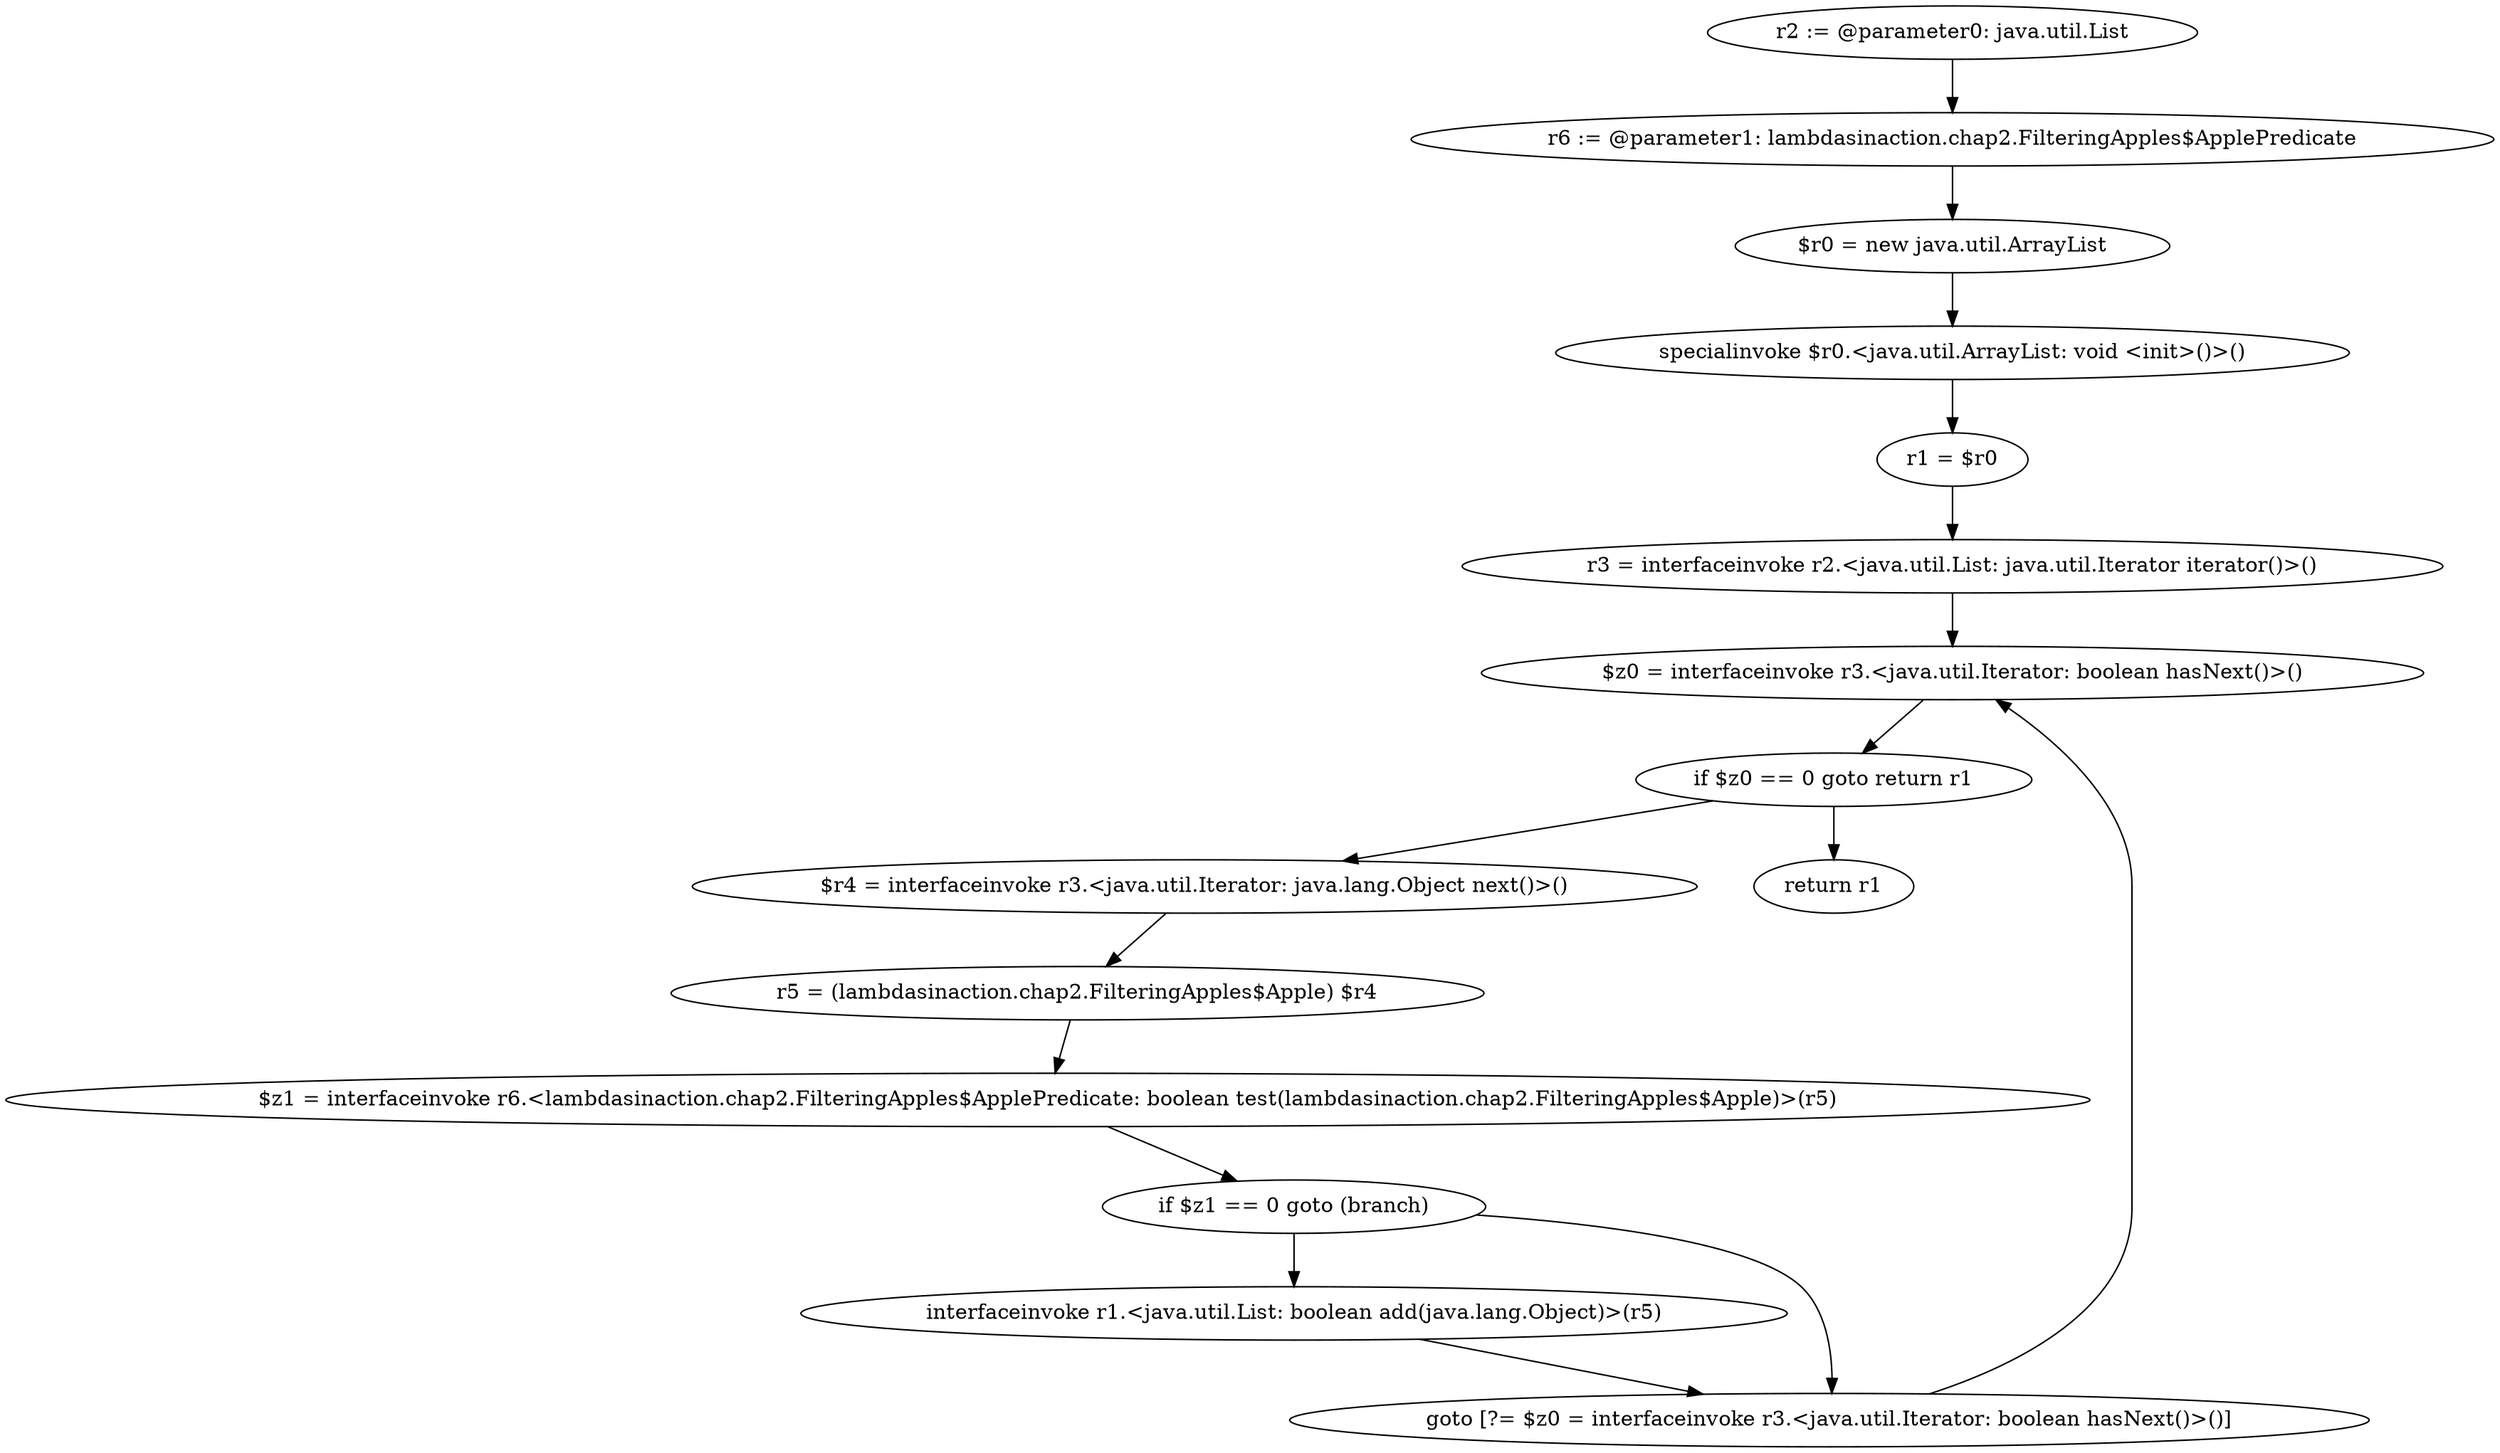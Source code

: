 digraph "unitGraph" {
    "r2 := @parameter0: java.util.List"
    "r6 := @parameter1: lambdasinaction.chap2.FilteringApples$ApplePredicate"
    "$r0 = new java.util.ArrayList"
    "specialinvoke $r0.<java.util.ArrayList: void <init>()>()"
    "r1 = $r0"
    "r3 = interfaceinvoke r2.<java.util.List: java.util.Iterator iterator()>()"
    "$z0 = interfaceinvoke r3.<java.util.Iterator: boolean hasNext()>()"
    "if $z0 == 0 goto return r1"
    "$r4 = interfaceinvoke r3.<java.util.Iterator: java.lang.Object next()>()"
    "r5 = (lambdasinaction.chap2.FilteringApples$Apple) $r4"
    "$z1 = interfaceinvoke r6.<lambdasinaction.chap2.FilteringApples$ApplePredicate: boolean test(lambdasinaction.chap2.FilteringApples$Apple)>(r5)"
    "if $z1 == 0 goto (branch)"
    "interfaceinvoke r1.<java.util.List: boolean add(java.lang.Object)>(r5)"
    "goto [?= $z0 = interfaceinvoke r3.<java.util.Iterator: boolean hasNext()>()]"
    "return r1"
    "r2 := @parameter0: java.util.List"->"r6 := @parameter1: lambdasinaction.chap2.FilteringApples$ApplePredicate";
    "r6 := @parameter1: lambdasinaction.chap2.FilteringApples$ApplePredicate"->"$r0 = new java.util.ArrayList";
    "$r0 = new java.util.ArrayList"->"specialinvoke $r0.<java.util.ArrayList: void <init>()>()";
    "specialinvoke $r0.<java.util.ArrayList: void <init>()>()"->"r1 = $r0";
    "r1 = $r0"->"r3 = interfaceinvoke r2.<java.util.List: java.util.Iterator iterator()>()";
    "r3 = interfaceinvoke r2.<java.util.List: java.util.Iterator iterator()>()"->"$z0 = interfaceinvoke r3.<java.util.Iterator: boolean hasNext()>()";
    "$z0 = interfaceinvoke r3.<java.util.Iterator: boolean hasNext()>()"->"if $z0 == 0 goto return r1";
    "if $z0 == 0 goto return r1"->"$r4 = interfaceinvoke r3.<java.util.Iterator: java.lang.Object next()>()";
    "if $z0 == 0 goto return r1"->"return r1";
    "$r4 = interfaceinvoke r3.<java.util.Iterator: java.lang.Object next()>()"->"r5 = (lambdasinaction.chap2.FilteringApples$Apple) $r4";
    "r5 = (lambdasinaction.chap2.FilteringApples$Apple) $r4"->"$z1 = interfaceinvoke r6.<lambdasinaction.chap2.FilteringApples$ApplePredicate: boolean test(lambdasinaction.chap2.FilteringApples$Apple)>(r5)";
    "$z1 = interfaceinvoke r6.<lambdasinaction.chap2.FilteringApples$ApplePredicate: boolean test(lambdasinaction.chap2.FilteringApples$Apple)>(r5)"->"if $z1 == 0 goto (branch)";
    "if $z1 == 0 goto (branch)"->"interfaceinvoke r1.<java.util.List: boolean add(java.lang.Object)>(r5)";
    "if $z1 == 0 goto (branch)"->"goto [?= $z0 = interfaceinvoke r3.<java.util.Iterator: boolean hasNext()>()]";
    "interfaceinvoke r1.<java.util.List: boolean add(java.lang.Object)>(r5)"->"goto [?= $z0 = interfaceinvoke r3.<java.util.Iterator: boolean hasNext()>()]";
    "goto [?= $z0 = interfaceinvoke r3.<java.util.Iterator: boolean hasNext()>()]"->"$z0 = interfaceinvoke r3.<java.util.Iterator: boolean hasNext()>()";
}
